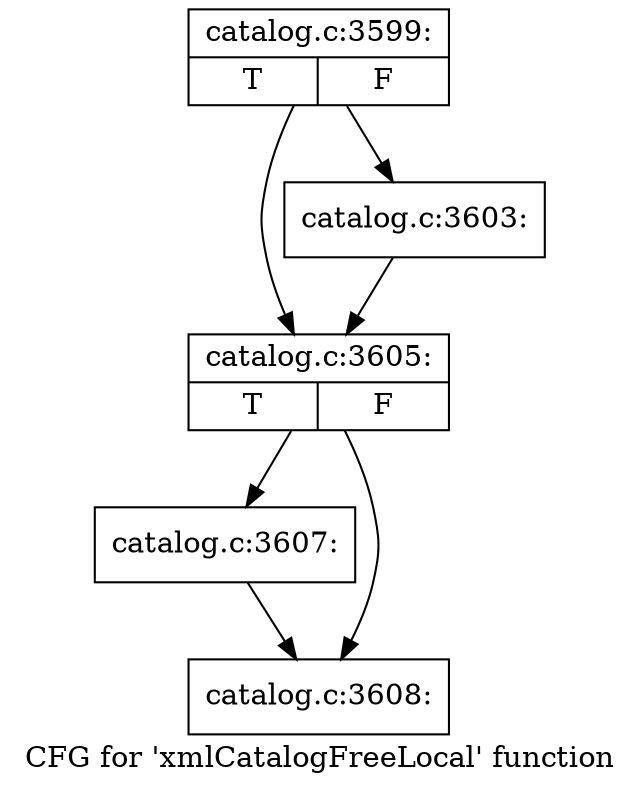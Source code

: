 digraph "CFG for 'xmlCatalogFreeLocal' function" {
	label="CFG for 'xmlCatalogFreeLocal' function";

	Node0x3943530 [shape=record,label="{catalog.c:3599:|{<s0>T|<s1>F}}"];
	Node0x3943530 -> Node0x3942a90;
	Node0x3943530 -> Node0x3942a40;
	Node0x3942a40 [shape=record,label="{catalog.c:3603:}"];
	Node0x3942a40 -> Node0x3942a90;
	Node0x3942a90 [shape=record,label="{catalog.c:3605:|{<s0>T|<s1>F}}"];
	Node0x3942a90 -> Node0x3944280;
	Node0x3942a90 -> Node0x39442d0;
	Node0x3944280 [shape=record,label="{catalog.c:3607:}"];
	Node0x3944280 -> Node0x39442d0;
	Node0x39442d0 [shape=record,label="{catalog.c:3608:}"];
}
